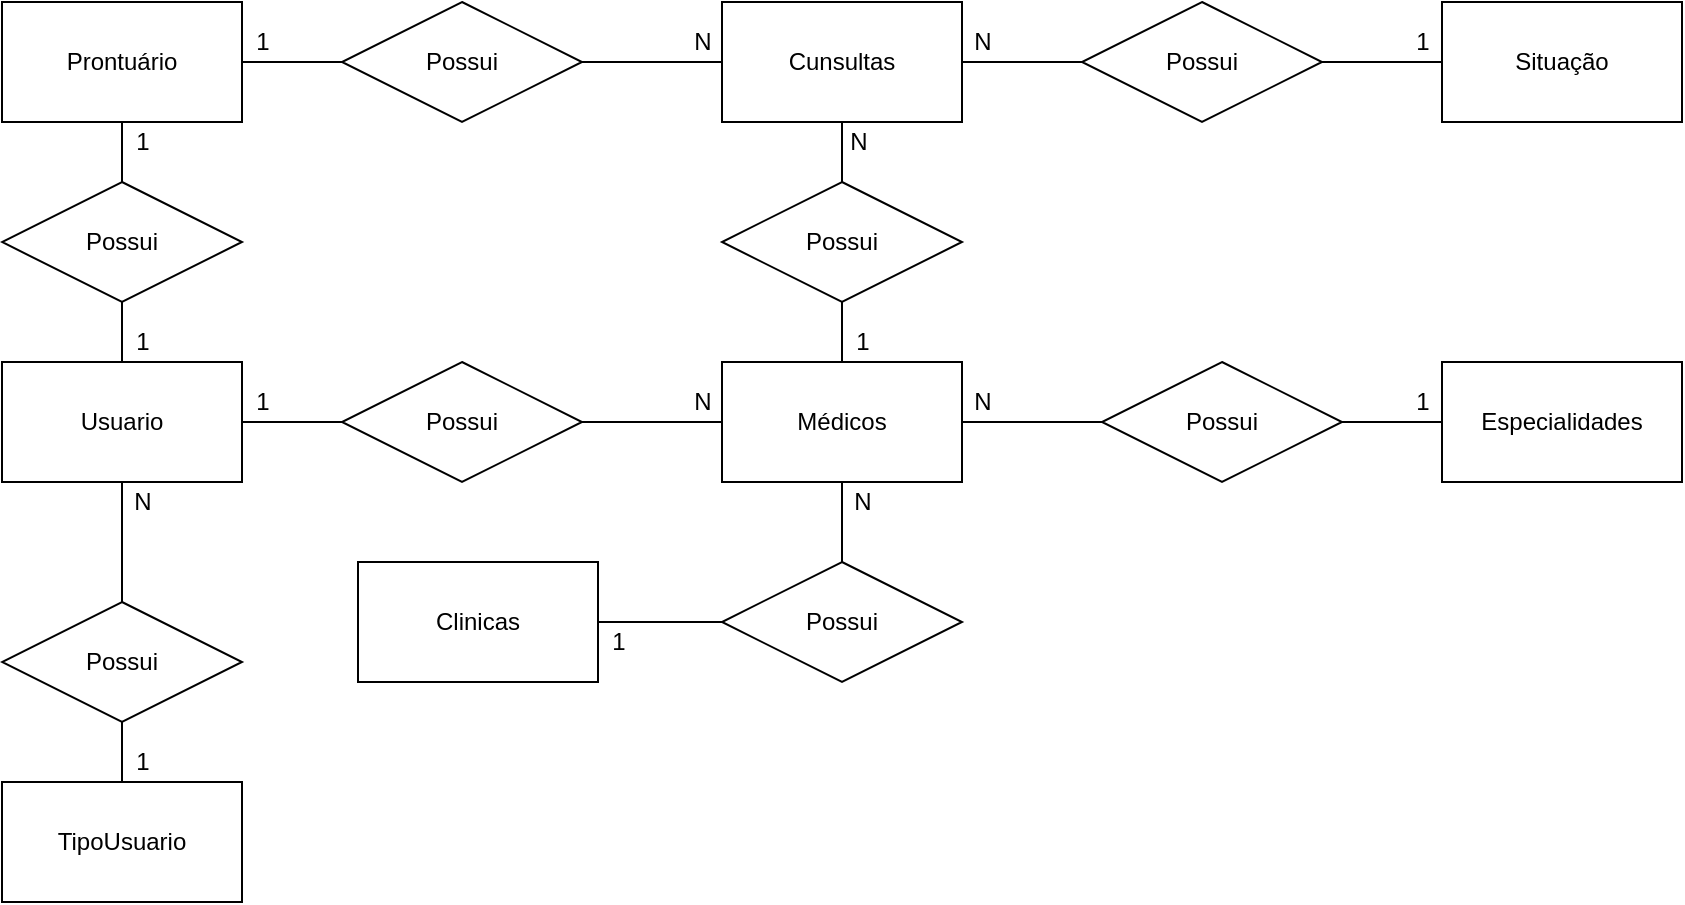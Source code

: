 <mxfile version="14.9.8" type="device" pages="2"><diagram id="x-1AN-XIzGXrd3TVHc3W" name="Conceitual"><mxGraphModel dx="1022" dy="649" grid="1" gridSize="10" guides="1" tooltips="1" connect="1" arrows="1" fold="1" page="1" pageScale="1" pageWidth="827" pageHeight="1169" math="0" shadow="0"><root><mxCell id="0"/><mxCell id="1" parent="0"/><mxCell id="a4m8uzgIcN4ILojQU3da-19" value="" style="edgeStyle=orthogonalEdgeStyle;rounded=0;orthogonalLoop=1;jettySize=auto;html=1;endArrow=none;endFill=0;" parent="1" source="a4m8uzgIcN4ILojQU3da-2" target="a4m8uzgIcN4ILojQU3da-13" edge="1"><mxGeometry relative="1" as="geometry"/></mxCell><mxCell id="g6QbmE7qGEspAultn-4m-9" value="" style="edgeStyle=orthogonalEdgeStyle;rounded=0;orthogonalLoop=1;jettySize=auto;html=1;endArrow=none;endFill=0;" edge="1" parent="1" source="a4m8uzgIcN4ILojQU3da-2" target="g6QbmE7qGEspAultn-4m-7"><mxGeometry relative="1" as="geometry"/></mxCell><mxCell id="a4m8uzgIcN4ILojQU3da-2" value="Prontuário" style="rounded=0;whiteSpace=wrap;html=1;" parent="1" vertex="1"><mxGeometry x="120" y="60" width="120" height="60" as="geometry"/></mxCell><mxCell id="a4m8uzgIcN4ILojQU3da-6" value="" style="edgeStyle=orthogonalEdgeStyle;rounded=0;orthogonalLoop=1;jettySize=auto;html=1;endArrow=none;endFill=0;" parent="1" source="a4m8uzgIcN4ILojQU3da-7" target="a4m8uzgIcN4ILojQU3da-10" edge="1"><mxGeometry relative="1" as="geometry"/></mxCell><mxCell id="a4m8uzgIcN4ILojQU3da-7" value="&lt;font style=&quot;vertical-align: inherit&quot;&gt;&lt;font style=&quot;vertical-align: inherit&quot;&gt;Especialidades&lt;/font&gt;&lt;/font&gt;" style="rounded=0;whiteSpace=wrap;html=1;" parent="1" vertex="1"><mxGeometry x="840" y="240" width="120" height="60" as="geometry"/></mxCell><mxCell id="a4m8uzgIcN4ILojQU3da-8" value="" style="edgeStyle=orthogonalEdgeStyle;rounded=0;orthogonalLoop=1;jettySize=auto;html=1;endArrow=none;endFill=0;" parent="1" source="a4m8uzgIcN4ILojQU3da-9" target="a4m8uzgIcN4ILojQU3da-10" edge="1"><mxGeometry relative="1" as="geometry"/></mxCell><mxCell id="a4m8uzgIcN4ILojQU3da-18" value="" style="edgeStyle=orthogonalEdgeStyle;rounded=0;orthogonalLoop=1;jettySize=auto;html=1;endArrow=none;endFill=0;" parent="1" source="a4m8uzgIcN4ILojQU3da-9" target="a4m8uzgIcN4ILojQU3da-14" edge="1"><mxGeometry relative="1" as="geometry"/></mxCell><mxCell id="a4m8uzgIcN4ILojQU3da-9" value="&lt;font style=&quot;vertical-align: inherit&quot;&gt;&lt;font style=&quot;vertical-align: inherit&quot;&gt;Médicos&lt;/font&gt;&lt;/font&gt;" style="rounded=0;whiteSpace=wrap;html=1;" parent="1" vertex="1"><mxGeometry x="480" y="240" width="120" height="60" as="geometry"/></mxCell><mxCell id="a4m8uzgIcN4ILojQU3da-10" value="Possui" style="shape=rhombus;perimeter=rhombusPerimeter;whiteSpace=wrap;html=1;align=center;" parent="1" vertex="1"><mxGeometry x="670" y="240" width="120" height="60" as="geometry"/></mxCell><mxCell id="a4m8uzgIcN4ILojQU3da-20" value="" style="edgeStyle=orthogonalEdgeStyle;rounded=0;orthogonalLoop=1;jettySize=auto;html=1;endArrow=none;endFill=0;" parent="1" source="a4m8uzgIcN4ILojQU3da-11" target="a4m8uzgIcN4ILojQU3da-13" edge="1"><mxGeometry relative="1" as="geometry"/></mxCell><mxCell id="WIETBLUkPTmvi9Avg-gM-2" value="" style="edgeStyle=orthogonalEdgeStyle;rounded=0;orthogonalLoop=1;jettySize=auto;html=1;endArrow=none;endFill=0;" edge="1" parent="1" source="a4m8uzgIcN4ILojQU3da-11" target="a4m8uzgIcN4ILojQU3da-22"><mxGeometry relative="1" as="geometry"/></mxCell><mxCell id="a4m8uzgIcN4ILojQU3da-11" value="Cunsultas" style="rounded=0;whiteSpace=wrap;html=1;" parent="1" vertex="1"><mxGeometry x="480" y="60" width="120" height="60" as="geometry"/></mxCell><mxCell id="a4m8uzgIcN4ILojQU3da-36" value="" style="edgeStyle=orthogonalEdgeStyle;rounded=0;orthogonalLoop=1;jettySize=auto;html=1;endArrow=none;endFill=0;" parent="1" source="a4m8uzgIcN4ILojQU3da-12" target="a4m8uzgIcN4ILojQU3da-15" edge="1"><mxGeometry relative="1" as="geometry"/></mxCell><mxCell id="a4m8uzgIcN4ILojQU3da-12" value="Situação" style="rounded=0;whiteSpace=wrap;html=1;" parent="1" vertex="1"><mxGeometry x="840" y="60" width="120" height="60" as="geometry"/></mxCell><mxCell id="a4m8uzgIcN4ILojQU3da-13" value="Possui" style="shape=rhombus;perimeter=rhombusPerimeter;whiteSpace=wrap;html=1;align=center;" parent="1" vertex="1"><mxGeometry x="290" y="60" width="120" height="60" as="geometry"/></mxCell><mxCell id="a4m8uzgIcN4ILojQU3da-14" value="Possui" style="shape=rhombus;perimeter=rhombusPerimeter;whiteSpace=wrap;html=1;align=center;" parent="1" vertex="1"><mxGeometry x="480" y="340" width="120" height="60" as="geometry"/></mxCell><mxCell id="a4m8uzgIcN4ILojQU3da-21" value="" style="edgeStyle=orthogonalEdgeStyle;rounded=0;orthogonalLoop=1;jettySize=auto;html=1;endArrow=none;endFill=0;" parent="1" source="a4m8uzgIcN4ILojQU3da-15" target="a4m8uzgIcN4ILojQU3da-11" edge="1"><mxGeometry relative="1" as="geometry"/></mxCell><mxCell id="a4m8uzgIcN4ILojQU3da-15" value="Possui" style="shape=rhombus;perimeter=rhombusPerimeter;whiteSpace=wrap;html=1;align=center;" parent="1" vertex="1"><mxGeometry x="660" y="60" width="120" height="60" as="geometry"/></mxCell><mxCell id="a4m8uzgIcN4ILojQU3da-17" value="" style="edgeStyle=orthogonalEdgeStyle;rounded=0;orthogonalLoop=1;jettySize=auto;html=1;endArrow=none;endFill=0;" parent="1" source="a4m8uzgIcN4ILojQU3da-16" target="a4m8uzgIcN4ILojQU3da-14" edge="1"><mxGeometry relative="1" as="geometry"/></mxCell><mxCell id="a4m8uzgIcN4ILojQU3da-16" value="Clinicas" style="rounded=0;whiteSpace=wrap;html=1;" parent="1" vertex="1"><mxGeometry x="298" y="340" width="120" height="60" as="geometry"/></mxCell><mxCell id="a4m8uzgIcN4ILojQU3da-24" value="" style="edgeStyle=orthogonalEdgeStyle;rounded=0;orthogonalLoop=1;jettySize=auto;html=1;endArrow=none;endFill=0;" parent="1" source="a4m8uzgIcN4ILojQU3da-22" target="a4m8uzgIcN4ILojQU3da-9" edge="1"><mxGeometry relative="1" as="geometry"/></mxCell><mxCell id="a4m8uzgIcN4ILojQU3da-22" value="Possui" style="shape=rhombus;perimeter=rhombusPerimeter;whiteSpace=wrap;html=1;align=center;" parent="1" vertex="1"><mxGeometry x="480" y="150" width="120" height="60" as="geometry"/></mxCell><mxCell id="a4m8uzgIcN4ILojQU3da-25" value="N" style="text;html=1;align=center;verticalAlign=middle;resizable=0;points=[];autosize=1;strokeColor=none;" parent="1" vertex="1"><mxGeometry x="600" y="70" width="20" height="20" as="geometry"/></mxCell><mxCell id="a4m8uzgIcN4ILojQU3da-26" value="N" style="text;html=1;align=center;verticalAlign=middle;resizable=0;points=[];autosize=1;strokeColor=none;" parent="1" vertex="1"><mxGeometry x="540" y="300" width="20" height="20" as="geometry"/></mxCell><mxCell id="a4m8uzgIcN4ILojQU3da-27" value="1" style="text;html=1;align=center;verticalAlign=middle;resizable=0;points=[];autosize=1;strokeColor=none;" parent="1" vertex="1"><mxGeometry x="240" y="70" width="20" height="20" as="geometry"/></mxCell><mxCell id="a4m8uzgIcN4ILojQU3da-28" value="1" style="text;html=1;align=center;verticalAlign=middle;resizable=0;points=[];autosize=1;strokeColor=none;" parent="1" vertex="1"><mxGeometry x="540" y="220" width="20" height="20" as="geometry"/></mxCell><mxCell id="a4m8uzgIcN4ILojQU3da-29" value="1" style="text;html=1;align=center;verticalAlign=middle;resizable=0;points=[];autosize=1;strokeColor=none;" parent="1" vertex="1"><mxGeometry x="418" y="370" width="20" height="20" as="geometry"/></mxCell><mxCell id="a4m8uzgIcN4ILojQU3da-30" value="N" style="text;html=1;align=center;verticalAlign=middle;resizable=0;points=[];autosize=1;strokeColor=none;" parent="1" vertex="1"><mxGeometry x="538" y="120" width="20" height="20" as="geometry"/></mxCell><mxCell id="a4m8uzgIcN4ILojQU3da-32" value="1" style="text;html=1;align=center;verticalAlign=middle;resizable=0;points=[];autosize=1;strokeColor=none;" parent="1" vertex="1"><mxGeometry x="240" y="250" width="20" height="20" as="geometry"/></mxCell><mxCell id="a4m8uzgIcN4ILojQU3da-33" value="N" style="text;html=1;align=center;verticalAlign=middle;resizable=0;points=[];autosize=1;strokeColor=none;" parent="1" vertex="1"><mxGeometry x="460" y="250" width="20" height="20" as="geometry"/></mxCell><mxCell id="a4m8uzgIcN4ILojQU3da-37" value="N" style="text;html=1;align=center;verticalAlign=middle;resizable=0;points=[];autosize=1;strokeColor=none;" parent="1" vertex="1"><mxGeometry x="460" y="70" width="20" height="20" as="geometry"/></mxCell><mxCell id="a4m8uzgIcN4ILojQU3da-38" value="1" style="text;html=1;align=center;verticalAlign=middle;resizable=0;points=[];autosize=1;strokeColor=none;" parent="1" vertex="1"><mxGeometry x="820" y="70" width="20" height="20" as="geometry"/></mxCell><mxCell id="g6QbmE7qGEspAultn-4m-3" value="" style="edgeStyle=orthogonalEdgeStyle;rounded=0;orthogonalLoop=1;jettySize=auto;html=1;endArrow=none;endFill=0;" edge="1" parent="1" source="g6QbmE7qGEspAultn-4m-1" target="g6QbmE7qGEspAultn-4m-2"><mxGeometry relative="1" as="geometry"/></mxCell><mxCell id="g6QbmE7qGEspAultn-4m-6" style="edgeStyle=orthogonalEdgeStyle;rounded=0;orthogonalLoop=1;jettySize=auto;html=1;entryX=0;entryY=0.5;entryDx=0;entryDy=0;endArrow=none;endFill=0;" edge="1" parent="1" source="g6QbmE7qGEspAultn-4m-1" target="a4m8uzgIcN4ILojQU3da-9"><mxGeometry relative="1" as="geometry"/></mxCell><mxCell id="g6QbmE7qGEspAultn-4m-1" value="Possui" style="shape=rhombus;perimeter=rhombusPerimeter;whiteSpace=wrap;html=1;align=center;" vertex="1" parent="1"><mxGeometry x="290" y="240" width="120" height="60" as="geometry"/></mxCell><mxCell id="g6QbmE7qGEspAultn-4m-2" value="Usuario" style="rounded=0;whiteSpace=wrap;html=1;" vertex="1" parent="1"><mxGeometry x="120" y="240" width="120" height="60" as="geometry"/></mxCell><mxCell id="g6QbmE7qGEspAultn-4m-8" value="" style="edgeStyle=orthogonalEdgeStyle;rounded=0;orthogonalLoop=1;jettySize=auto;html=1;endArrow=none;endFill=0;" edge="1" parent="1" source="g6QbmE7qGEspAultn-4m-7" target="g6QbmE7qGEspAultn-4m-2"><mxGeometry relative="1" as="geometry"/></mxCell><mxCell id="g6QbmE7qGEspAultn-4m-7" value="Possui" style="shape=rhombus;perimeter=rhombusPerimeter;whiteSpace=wrap;html=1;align=center;" vertex="1" parent="1"><mxGeometry x="120" y="150" width="120" height="60" as="geometry"/></mxCell><mxCell id="g6QbmE7qGEspAultn-4m-10" value="N" style="text;html=1;align=center;verticalAlign=middle;resizable=0;points=[];autosize=1;strokeColor=none;" vertex="1" parent="1"><mxGeometry x="180" y="300" width="20" height="20" as="geometry"/></mxCell><mxCell id="g6QbmE7qGEspAultn-4m-11" value="1" style="text;html=1;align=center;verticalAlign=middle;resizable=0;points=[];autosize=1;strokeColor=none;" vertex="1" parent="1"><mxGeometry x="180" y="220" width="20" height="20" as="geometry"/></mxCell><mxCell id="n8tAxUGrqlbv0O5dfEHL-1" value="N" style="text;html=1;align=center;verticalAlign=middle;resizable=0;points=[];autosize=1;strokeColor=none;" vertex="1" parent="1"><mxGeometry x="600" y="250" width="20" height="20" as="geometry"/></mxCell><mxCell id="n8tAxUGrqlbv0O5dfEHL-2" value="1" style="text;html=1;align=center;verticalAlign=middle;resizable=0;points=[];autosize=1;strokeColor=none;" vertex="1" parent="1"><mxGeometry x="820" y="250" width="20" height="20" as="geometry"/></mxCell><mxCell id="n8tAxUGrqlbv0O5dfEHL-4" value="TipoUsuario" style="rounded=0;whiteSpace=wrap;html=1;" vertex="1" parent="1"><mxGeometry x="120" y="450" width="120" height="60" as="geometry"/></mxCell><mxCell id="n8tAxUGrqlbv0O5dfEHL-5" value="" style="edgeStyle=orthogonalEdgeStyle;rounded=0;orthogonalLoop=1;jettySize=auto;html=1;endArrow=none;endFill=0;" edge="1" source="n8tAxUGrqlbv0O5dfEHL-6" target="n8tAxUGrqlbv0O5dfEHL-4" parent="1"><mxGeometry relative="1" as="geometry"/></mxCell><mxCell id="n8tAxUGrqlbv0O5dfEHL-8" value="" style="edgeStyle=orthogonalEdgeStyle;rounded=0;orthogonalLoop=1;jettySize=auto;html=1;endArrow=none;endFill=0;" edge="1" parent="1" source="n8tAxUGrqlbv0O5dfEHL-6" target="g6QbmE7qGEspAultn-4m-2"><mxGeometry relative="1" as="geometry"/></mxCell><mxCell id="n8tAxUGrqlbv0O5dfEHL-6" value="Possui" style="shape=rhombus;perimeter=rhombusPerimeter;whiteSpace=wrap;html=1;align=center;" vertex="1" parent="1"><mxGeometry x="120" y="360" width="120" height="60" as="geometry"/></mxCell><mxCell id="n8tAxUGrqlbv0O5dfEHL-7" value="1" style="text;html=1;align=center;verticalAlign=middle;resizable=0;points=[];autosize=1;strokeColor=none;" vertex="1" parent="1"><mxGeometry x="180" y="430" width="20" height="20" as="geometry"/></mxCell><mxCell id="pEABNgPkPpsaVMF1nT6Y-1" value="1" style="text;html=1;align=center;verticalAlign=middle;resizable=0;points=[];autosize=1;strokeColor=none;" vertex="1" parent="1"><mxGeometry x="180" y="120" width="20" height="20" as="geometry"/></mxCell></root></mxGraphModel></diagram><diagram id="Fz2zhV0jd_614KyN8ksz" name="Lógico"><mxGraphModel dx="1022" dy="649" grid="1" gridSize="10" guides="1" tooltips="1" connect="1" arrows="1" fold="1" page="1" pageScale="1" pageWidth="827" pageHeight="1169" math="0" shadow="0"><root><mxCell id="qWHPrkSJavohGqFxbMDt-0"/><mxCell id="qWHPrkSJavohGqFxbMDt-1" parent="qWHPrkSJavohGqFxbMDt-0"/><mxCell id="qWHPrkSJavohGqFxbMDt-22" value="Situação" style="shape=table;startSize=30;container=1;collapsible=1;childLayout=tableLayout;fixedRows=1;rowLines=0;fontStyle=1;align=center;resizeLast=1;" parent="qWHPrkSJavohGqFxbMDt-1" vertex="1"><mxGeometry x="590" y="60" width="180" height="100" as="geometry"/></mxCell><mxCell id="qWHPrkSJavohGqFxbMDt-23" value="" style="shape=partialRectangle;collapsible=0;dropTarget=0;pointerEvents=0;fillColor=none;top=0;left=0;bottom=1;right=0;points=[[0,0.5],[1,0.5]];portConstraint=eastwest;" parent="qWHPrkSJavohGqFxbMDt-22" vertex="1"><mxGeometry y="30" width="180" height="30" as="geometry"/></mxCell><mxCell id="qWHPrkSJavohGqFxbMDt-24" value="PK" style="shape=partialRectangle;connectable=0;fillColor=none;top=0;left=0;bottom=0;right=0;fontStyle=1;overflow=hidden;" parent="qWHPrkSJavohGqFxbMDt-23" vertex="1"><mxGeometry width="30" height="30" as="geometry"/></mxCell><mxCell id="qWHPrkSJavohGqFxbMDt-25" value="idSituação" style="shape=partialRectangle;connectable=0;fillColor=none;top=0;left=0;bottom=0;right=0;align=left;spacingLeft=6;fontStyle=5;overflow=hidden;" parent="qWHPrkSJavohGqFxbMDt-23" vertex="1"><mxGeometry x="30" width="150" height="30" as="geometry"/></mxCell><mxCell id="qWHPrkSJavohGqFxbMDt-26" value="" style="shape=partialRectangle;collapsible=0;dropTarget=0;pointerEvents=0;fillColor=none;top=0;left=0;bottom=0;right=0;points=[[0,0.5],[1,0.5]];portConstraint=eastwest;" parent="qWHPrkSJavohGqFxbMDt-22" vertex="1"><mxGeometry y="60" width="180" height="30" as="geometry"/></mxCell><mxCell id="qWHPrkSJavohGqFxbMDt-27" value="" style="shape=partialRectangle;connectable=0;fillColor=none;top=0;left=0;bottom=0;right=0;editable=1;overflow=hidden;" parent="qWHPrkSJavohGqFxbMDt-26" vertex="1"><mxGeometry width="30" height="30" as="geometry"/></mxCell><mxCell id="qWHPrkSJavohGqFxbMDt-28" value="Descrição" style="shape=partialRectangle;connectable=0;fillColor=none;top=0;left=0;bottom=0;right=0;align=left;spacingLeft=6;overflow=hidden;" parent="qWHPrkSJavohGqFxbMDt-26" vertex="1"><mxGeometry x="30" width="150" height="30" as="geometry"/></mxCell><mxCell id="qWHPrkSJavohGqFxbMDt-29" value="Prontuário" style="shape=table;startSize=30;container=1;collapsible=1;childLayout=tableLayout;fixedRows=1;rowLines=0;fontStyle=1;align=center;resizeLast=1;" parent="qWHPrkSJavohGqFxbMDt-1" vertex="1"><mxGeometry x="60" y="120" width="180" height="280" as="geometry"/></mxCell><mxCell id="qWHPrkSJavohGqFxbMDt-36" value="" style="shape=partialRectangle;collapsible=0;dropTarget=0;pointerEvents=0;fillColor=none;top=0;left=0;bottom=0;right=0;points=[[0,0.5],[1,0.5]];portConstraint=eastwest;" parent="qWHPrkSJavohGqFxbMDt-29" vertex="1"><mxGeometry y="30" width="180" height="30" as="geometry"/></mxCell><mxCell id="qWHPrkSJavohGqFxbMDt-37" value="PK" style="shape=partialRectangle;connectable=0;fillColor=none;top=0;left=0;bottom=0;right=0;editable=1;overflow=hidden;fontStyle=1" parent="qWHPrkSJavohGqFxbMDt-36" vertex="1"><mxGeometry width="60" height="30" as="geometry"/></mxCell><mxCell id="qWHPrkSJavohGqFxbMDt-38" value="idProntuario" style="shape=partialRectangle;connectable=0;fillColor=none;top=0;left=0;bottom=0;right=0;align=left;spacingLeft=6;overflow=hidden;fontStyle=5;verticalAlign=middle;" parent="qWHPrkSJavohGqFxbMDt-36" vertex="1"><mxGeometry x="60" width="120" height="30" as="geometry"/></mxCell><mxCell id="qWHPrkSJavohGqFxbMDt-33" value="" style="shape=partialRectangle;collapsible=0;dropTarget=0;pointerEvents=0;fillColor=none;top=0;left=0;bottom=1;right=0;points=[[0,0.5],[1,0.5]];portConstraint=eastwest;" parent="qWHPrkSJavohGqFxbMDt-29" vertex="1"><mxGeometry y="60" width="180" height="30" as="geometry"/></mxCell><mxCell id="qWHPrkSJavohGqFxbMDt-34" value="FK" style="shape=partialRectangle;connectable=0;fillColor=none;top=0;left=0;bottom=0;right=0;fontStyle=1;overflow=hidden;" parent="qWHPrkSJavohGqFxbMDt-33" vertex="1"><mxGeometry width="60" height="30" as="geometry"/></mxCell><mxCell id="qWHPrkSJavohGqFxbMDt-35" value="idUsuario" style="shape=partialRectangle;connectable=0;fillColor=none;top=0;left=0;bottom=0;right=0;align=left;spacingLeft=6;fontStyle=5;overflow=hidden;" parent="qWHPrkSJavohGqFxbMDt-33" vertex="1"><mxGeometry x="60" width="120" height="30" as="geometry"/></mxCell><mxCell id="JT6AeJvsbps3X1DVTKFy-25" value="" style="shape=partialRectangle;collapsible=0;dropTarget=0;pointerEvents=0;fillColor=none;top=0;left=0;bottom=0;right=0;points=[[0,0.5],[1,0.5]];portConstraint=eastwest;" vertex="1" parent="qWHPrkSJavohGqFxbMDt-29"><mxGeometry y="90" width="180" height="30" as="geometry"/></mxCell><mxCell id="JT6AeJvsbps3X1DVTKFy-26" value="" style="shape=partialRectangle;connectable=0;fillColor=none;top=0;left=0;bottom=0;right=0;editable=1;overflow=hidden;" vertex="1" parent="JT6AeJvsbps3X1DVTKFy-25"><mxGeometry width="60" height="30" as="geometry"/></mxCell><mxCell id="JT6AeJvsbps3X1DVTKFy-27" value="RG" style="shape=partialRectangle;connectable=0;fillColor=none;top=0;left=0;bottom=0;right=0;align=left;spacingLeft=6;overflow=hidden;" vertex="1" parent="JT6AeJvsbps3X1DVTKFy-25"><mxGeometry x="60" width="120" height="30" as="geometry"/></mxCell><mxCell id="qWHPrkSJavohGqFxbMDt-45" value="" style="shape=partialRectangle;collapsible=0;dropTarget=0;pointerEvents=0;fillColor=none;top=0;left=0;bottom=0;right=0;points=[[0,0.5],[1,0.5]];portConstraint=eastwest;" parent="qWHPrkSJavohGqFxbMDt-29" vertex="1"><mxGeometry y="120" width="180" height="30" as="geometry"/></mxCell><mxCell id="qWHPrkSJavohGqFxbMDt-46" value="" style="shape=partialRectangle;connectable=0;fillColor=none;top=0;left=0;bottom=0;right=0;editable=1;overflow=hidden;" parent="qWHPrkSJavohGqFxbMDt-45" vertex="1"><mxGeometry width="60" height="30" as="geometry"/></mxCell><mxCell id="qWHPrkSJavohGqFxbMDt-47" value="CPF" style="shape=partialRectangle;connectable=0;fillColor=none;top=0;left=0;bottom=0;right=0;align=left;spacingLeft=6;overflow=hidden;" parent="qWHPrkSJavohGqFxbMDt-45" vertex="1"><mxGeometry x="60" width="120" height="30" as="geometry"/></mxCell><mxCell id="4LOcliPxl9DdmNAgq99H-0" value="" style="shape=partialRectangle;collapsible=0;dropTarget=0;pointerEvents=0;fillColor=none;top=0;left=0;bottom=0;right=0;points=[[0,0.5],[1,0.5]];portConstraint=eastwest;" vertex="1" parent="qWHPrkSJavohGqFxbMDt-29"><mxGeometry y="150" width="180" height="30" as="geometry"/></mxCell><mxCell id="4LOcliPxl9DdmNAgq99H-1" value="" style="shape=partialRectangle;connectable=0;fillColor=none;top=0;left=0;bottom=0;right=0;editable=1;overflow=hidden;" vertex="1" parent="4LOcliPxl9DdmNAgq99H-0"><mxGeometry width="60" height="30" as="geometry"/></mxCell><mxCell id="4LOcliPxl9DdmNAgq99H-2" value="Endereço" style="shape=partialRectangle;connectable=0;fillColor=none;top=0;left=0;bottom=0;right=0;align=left;spacingLeft=6;overflow=hidden;" vertex="1" parent="4LOcliPxl9DdmNAgq99H-0"><mxGeometry x="60" width="120" height="30" as="geometry"/></mxCell><mxCell id="JT6AeJvsbps3X1DVTKFy-0" value="" style="shape=partialRectangle;collapsible=0;dropTarget=0;pointerEvents=0;fillColor=none;top=0;left=0;bottom=0;right=0;points=[[0,0.5],[1,0.5]];portConstraint=eastwest;" vertex="1" parent="qWHPrkSJavohGqFxbMDt-29"><mxGeometry y="180" width="180" height="30" as="geometry"/></mxCell><mxCell id="JT6AeJvsbps3X1DVTKFy-1" value="" style="shape=partialRectangle;connectable=0;fillColor=none;top=0;left=0;bottom=0;right=0;editable=1;overflow=hidden;" vertex="1" parent="JT6AeJvsbps3X1DVTKFy-0"><mxGeometry width="60" height="30" as="geometry"/></mxCell><mxCell id="JT6AeJvsbps3X1DVTKFy-2" value="DataNascimento" style="shape=partialRectangle;connectable=0;fillColor=none;top=0;left=0;bottom=0;right=0;align=left;spacingLeft=6;overflow=hidden;" vertex="1" parent="JT6AeJvsbps3X1DVTKFy-0"><mxGeometry x="60" width="120" height="30" as="geometry"/></mxCell><mxCell id="4LOcliPxl9DdmNAgq99H-3" value="" style="shape=partialRectangle;collapsible=0;dropTarget=0;pointerEvents=0;fillColor=none;top=0;left=0;bottom=0;right=0;points=[[0,0.5],[1,0.5]];portConstraint=eastwest;" vertex="1" parent="qWHPrkSJavohGqFxbMDt-29"><mxGeometry y="210" width="180" height="30" as="geometry"/></mxCell><mxCell id="4LOcliPxl9DdmNAgq99H-4" value="" style="shape=partialRectangle;connectable=0;fillColor=none;top=0;left=0;bottom=0;right=0;editable=1;overflow=hidden;" vertex="1" parent="4LOcliPxl9DdmNAgq99H-3"><mxGeometry width="60" height="30" as="geometry"/></mxCell><mxCell id="4LOcliPxl9DdmNAgq99H-5" value="Email" style="shape=partialRectangle;connectable=0;fillColor=none;top=0;left=0;bottom=0;right=0;align=left;spacingLeft=6;overflow=hidden;" vertex="1" parent="4LOcliPxl9DdmNAgq99H-3"><mxGeometry x="60" width="120" height="30" as="geometry"/></mxCell><mxCell id="4LOcliPxl9DdmNAgq99H-6" value="" style="shape=partialRectangle;collapsible=0;dropTarget=0;pointerEvents=0;fillColor=none;top=0;left=0;bottom=0;right=0;points=[[0,0.5],[1,0.5]];portConstraint=eastwest;" vertex="1" parent="qWHPrkSJavohGqFxbMDt-29"><mxGeometry y="240" width="180" height="30" as="geometry"/></mxCell><mxCell id="4LOcliPxl9DdmNAgq99H-7" value="" style="shape=partialRectangle;connectable=0;fillColor=none;top=0;left=0;bottom=0;right=0;editable=1;overflow=hidden;" vertex="1" parent="4LOcliPxl9DdmNAgq99H-6"><mxGeometry width="60" height="30" as="geometry"/></mxCell><mxCell id="4LOcliPxl9DdmNAgq99H-8" value="Telefone" style="shape=partialRectangle;connectable=0;fillColor=none;top=0;left=0;bottom=0;right=0;align=left;spacingLeft=6;overflow=hidden;" vertex="1" parent="4LOcliPxl9DdmNAgq99H-6"><mxGeometry x="60" width="120" height="30" as="geometry"/></mxCell><mxCell id="qWHPrkSJavohGqFxbMDt-48" value="Clinicas" style="shape=table;startSize=30;container=1;collapsible=1;childLayout=tableLayout;fixedRows=1;rowLines=0;fontStyle=1;align=center;resizeLast=1;" parent="qWHPrkSJavohGqFxbMDt-1" vertex="1"><mxGeometry x="570" y="305" width="180" height="190" as="geometry"/></mxCell><mxCell id="qWHPrkSJavohGqFxbMDt-49" value="" style="shape=partialRectangle;collapsible=0;dropTarget=0;pointerEvents=0;fillColor=none;top=0;left=0;bottom=1;right=0;points=[[0,0.5],[1,0.5]];portConstraint=eastwest;" parent="qWHPrkSJavohGqFxbMDt-48" vertex="1"><mxGeometry y="30" width="180" height="30" as="geometry"/></mxCell><mxCell id="qWHPrkSJavohGqFxbMDt-50" value="PK" style="shape=partialRectangle;connectable=0;fillColor=none;top=0;left=0;bottom=0;right=0;fontStyle=1;overflow=hidden;" parent="qWHPrkSJavohGqFxbMDt-49" vertex="1"><mxGeometry width="30" height="30" as="geometry"/></mxCell><mxCell id="qWHPrkSJavohGqFxbMDt-51" value="idClinica" style="shape=partialRectangle;connectable=0;fillColor=none;top=0;left=0;bottom=0;right=0;align=left;spacingLeft=6;fontStyle=5;overflow=hidden;" parent="qWHPrkSJavohGqFxbMDt-49" vertex="1"><mxGeometry x="30" width="150" height="30" as="geometry"/></mxCell><mxCell id="qWHPrkSJavohGqFxbMDt-52" value="" style="shape=partialRectangle;collapsible=0;dropTarget=0;pointerEvents=0;fillColor=none;top=0;left=0;bottom=0;right=0;points=[[0,0.5],[1,0.5]];portConstraint=eastwest;" parent="qWHPrkSJavohGqFxbMDt-48" vertex="1"><mxGeometry y="60" width="180" height="30" as="geometry"/></mxCell><mxCell id="qWHPrkSJavohGqFxbMDt-53" value="" style="shape=partialRectangle;connectable=0;fillColor=none;top=0;left=0;bottom=0;right=0;editable=1;overflow=hidden;" parent="qWHPrkSJavohGqFxbMDt-52" vertex="1"><mxGeometry width="30" height="30" as="geometry"/></mxCell><mxCell id="qWHPrkSJavohGqFxbMDt-54" value="cnpj" style="shape=partialRectangle;connectable=0;fillColor=none;top=0;left=0;bottom=0;right=0;align=left;spacingLeft=6;overflow=hidden;" parent="qWHPrkSJavohGqFxbMDt-52" vertex="1"><mxGeometry x="30" width="150" height="30" as="geometry"/></mxCell><mxCell id="qWHPrkSJavohGqFxbMDt-55" value="" style="shape=partialRectangle;collapsible=0;dropTarget=0;pointerEvents=0;fillColor=none;top=0;left=0;bottom=0;right=0;points=[[0,0.5],[1,0.5]];portConstraint=eastwest;" parent="qWHPrkSJavohGqFxbMDt-48" vertex="1"><mxGeometry y="90" width="180" height="30" as="geometry"/></mxCell><mxCell id="qWHPrkSJavohGqFxbMDt-56" value="" style="shape=partialRectangle;connectable=0;fillColor=none;top=0;left=0;bottom=0;right=0;editable=1;overflow=hidden;" parent="qWHPrkSJavohGqFxbMDt-55" vertex="1"><mxGeometry width="30" height="30" as="geometry"/></mxCell><mxCell id="qWHPrkSJavohGqFxbMDt-57" value="NomeClinica" style="shape=partialRectangle;connectable=0;fillColor=none;top=0;left=0;bottom=0;right=0;align=left;spacingLeft=6;overflow=hidden;" parent="qWHPrkSJavohGqFxbMDt-55" vertex="1"><mxGeometry x="30" width="150" height="30" as="geometry"/></mxCell><mxCell id="fgvrjDE6TcUVeTki35z3-0" value="" style="shape=partialRectangle;collapsible=0;dropTarget=0;pointerEvents=0;fillColor=none;top=0;left=0;bottom=0;right=0;points=[[0,0.5],[1,0.5]];portConstraint=eastwest;" vertex="1" parent="qWHPrkSJavohGqFxbMDt-48"><mxGeometry y="120" width="180" height="30" as="geometry"/></mxCell><mxCell id="fgvrjDE6TcUVeTki35z3-1" value="" style="shape=partialRectangle;connectable=0;fillColor=none;top=0;left=0;bottom=0;right=0;editable=1;overflow=hidden;" vertex="1" parent="fgvrjDE6TcUVeTki35z3-0"><mxGeometry width="30" height="30" as="geometry"/></mxCell><mxCell id="fgvrjDE6TcUVeTki35z3-2" value="RazãoSocial" style="shape=partialRectangle;connectable=0;fillColor=none;top=0;left=0;bottom=0;right=0;align=left;spacingLeft=6;overflow=hidden;" vertex="1" parent="fgvrjDE6TcUVeTki35z3-0"><mxGeometry x="30" width="150" height="30" as="geometry"/></mxCell><mxCell id="qWHPrkSJavohGqFxbMDt-58" value="" style="shape=partialRectangle;collapsible=0;dropTarget=0;pointerEvents=0;fillColor=none;top=0;left=0;bottom=0;right=0;points=[[0,0.5],[1,0.5]];portConstraint=eastwest;" parent="qWHPrkSJavohGqFxbMDt-48" vertex="1"><mxGeometry y="150" width="180" height="30" as="geometry"/></mxCell><mxCell id="qWHPrkSJavohGqFxbMDt-59" value="" style="shape=partialRectangle;connectable=0;fillColor=none;top=0;left=0;bottom=0;right=0;editable=1;overflow=hidden;" parent="qWHPrkSJavohGqFxbMDt-58" vertex="1"><mxGeometry width="30" height="30" as="geometry"/></mxCell><mxCell id="qWHPrkSJavohGqFxbMDt-60" value="Endereço" style="shape=partialRectangle;connectable=0;fillColor=none;top=0;left=0;bottom=0;right=0;align=left;spacingLeft=6;overflow=hidden;" parent="qWHPrkSJavohGqFxbMDt-58" vertex="1"><mxGeometry x="30" width="150" height="30" as="geometry"/></mxCell><mxCell id="qWHPrkSJavohGqFxbMDt-61" value="Consultas" style="shape=table;startSize=30;container=1;collapsible=1;childLayout=tableLayout;fixedRows=1;rowLines=0;fontStyle=1;align=center;resizeLast=1;" parent="qWHPrkSJavohGqFxbMDt-1" vertex="1"><mxGeometry x="324" y="60" width="180" height="220" as="geometry"/></mxCell><mxCell id="qWHPrkSJavohGqFxbMDt-62" value="" style="shape=partialRectangle;collapsible=0;dropTarget=0;pointerEvents=0;fillColor=none;top=0;left=0;bottom=0;right=0;points=[[0,0.5],[1,0.5]];portConstraint=eastwest;" parent="qWHPrkSJavohGqFxbMDt-61" vertex="1"><mxGeometry y="30" width="180" height="30" as="geometry"/></mxCell><mxCell id="qWHPrkSJavohGqFxbMDt-63" value="PK" style="shape=partialRectangle;connectable=0;fillColor=none;top=0;left=0;bottom=0;right=0;fontStyle=1;overflow=hidden;" parent="qWHPrkSJavohGqFxbMDt-62" vertex="1"><mxGeometry width="60" height="30" as="geometry"/></mxCell><mxCell id="qWHPrkSJavohGqFxbMDt-64" value="idConsulta" style="shape=partialRectangle;connectable=0;fillColor=none;top=0;left=0;bottom=0;right=0;align=left;spacingLeft=6;fontStyle=5;overflow=hidden;" parent="qWHPrkSJavohGqFxbMDt-62" vertex="1"><mxGeometry x="60" width="120" height="30" as="geometry"/></mxCell><mxCell id="aWZP6UJpTd3L52d82u1d-3" value="" style="shape=partialRectangle;collapsible=0;dropTarget=0;pointerEvents=0;fillColor=none;top=0;left=0;bottom=0;right=0;points=[[0,0.5],[1,0.5]];portConstraint=eastwest;" vertex="1" parent="qWHPrkSJavohGqFxbMDt-61"><mxGeometry y="60" width="180" height="30" as="geometry"/></mxCell><mxCell id="aWZP6UJpTd3L52d82u1d-4" value="FK" style="shape=partialRectangle;connectable=0;fillColor=none;top=0;left=0;bottom=0;right=0;fontStyle=1;overflow=hidden;" vertex="1" parent="aWZP6UJpTd3L52d82u1d-3"><mxGeometry width="60" height="30" as="geometry"/></mxCell><mxCell id="aWZP6UJpTd3L52d82u1d-5" value="idMédico" style="shape=partialRectangle;connectable=0;fillColor=none;top=0;left=0;bottom=0;right=0;align=left;spacingLeft=6;fontStyle=5;overflow=hidden;" vertex="1" parent="aWZP6UJpTd3L52d82u1d-3"><mxGeometry x="60" width="120" height="30" as="geometry"/></mxCell><mxCell id="qWHPrkSJavohGqFxbMDt-77" value="" style="shape=partialRectangle;collapsible=0;dropTarget=0;pointerEvents=0;fillColor=none;top=0;left=0;bottom=0;right=0;points=[[0,0.5],[1,0.5]];portConstraint=eastwest;" parent="qWHPrkSJavohGqFxbMDt-61" vertex="1"><mxGeometry y="90" width="180" height="30" as="geometry"/></mxCell><mxCell id="qWHPrkSJavohGqFxbMDt-78" value="FK" style="shape=partialRectangle;connectable=0;fillColor=none;top=0;left=0;bottom=0;right=0;fontStyle=1;overflow=hidden;" parent="qWHPrkSJavohGqFxbMDt-77" vertex="1"><mxGeometry width="60" height="30" as="geometry"/></mxCell><mxCell id="qWHPrkSJavohGqFxbMDt-79" value="idProntuario" style="shape=partialRectangle;connectable=0;fillColor=none;top=0;left=0;bottom=0;right=0;align=left;spacingLeft=6;fontStyle=5;overflow=hidden;" parent="qWHPrkSJavohGqFxbMDt-77" vertex="1"><mxGeometry x="60" width="120" height="30" as="geometry"/></mxCell><mxCell id="qWHPrkSJavohGqFxbMDt-65" value="" style="shape=partialRectangle;collapsible=0;dropTarget=0;pointerEvents=0;fillColor=none;top=0;left=0;bottom=1;right=0;points=[[0,0.5],[1,0.5]];portConstraint=eastwest;" parent="qWHPrkSJavohGqFxbMDt-61" vertex="1"><mxGeometry y="120" width="180" height="30" as="geometry"/></mxCell><mxCell id="qWHPrkSJavohGqFxbMDt-66" value="FK" style="shape=partialRectangle;connectable=0;fillColor=none;top=0;left=0;bottom=0;right=0;fontStyle=1;overflow=hidden;" parent="qWHPrkSJavohGqFxbMDt-65" vertex="1"><mxGeometry width="60" height="30" as="geometry"/></mxCell><mxCell id="qWHPrkSJavohGqFxbMDt-67" value="idSituação" style="shape=partialRectangle;connectable=0;fillColor=none;top=0;left=0;bottom=0;right=0;align=left;spacingLeft=6;fontStyle=5;overflow=hidden;" parent="qWHPrkSJavohGqFxbMDt-65" vertex="1"><mxGeometry x="60" width="120" height="30" as="geometry"/></mxCell><mxCell id="qWHPrkSJavohGqFxbMDt-68" value="" style="shape=partialRectangle;collapsible=0;dropTarget=0;pointerEvents=0;fillColor=none;top=0;left=0;bottom=0;right=0;points=[[0,0.5],[1,0.5]];portConstraint=eastwest;" parent="qWHPrkSJavohGqFxbMDt-61" vertex="1"><mxGeometry y="150" width="180" height="30" as="geometry"/></mxCell><mxCell id="qWHPrkSJavohGqFxbMDt-69" value="" style="shape=partialRectangle;connectable=0;fillColor=none;top=0;left=0;bottom=0;right=0;editable=1;overflow=hidden;" parent="qWHPrkSJavohGqFxbMDt-68" vertex="1"><mxGeometry width="60" height="30" as="geometry"/></mxCell><mxCell id="qWHPrkSJavohGqFxbMDt-70" value="DataConsulta" style="shape=partialRectangle;connectable=0;fillColor=none;top=0;left=0;bottom=0;right=0;align=left;spacingLeft=6;overflow=hidden;" parent="qWHPrkSJavohGqFxbMDt-68" vertex="1"><mxGeometry x="60" width="120" height="30" as="geometry"/></mxCell><mxCell id="qWHPrkSJavohGqFxbMDt-71" value="" style="shape=partialRectangle;collapsible=0;dropTarget=0;pointerEvents=0;fillColor=none;top=0;left=0;bottom=0;right=0;points=[[0,0.5],[1,0.5]];portConstraint=eastwest;" parent="qWHPrkSJavohGqFxbMDt-61" vertex="1"><mxGeometry y="180" width="180" height="30" as="geometry"/></mxCell><mxCell id="qWHPrkSJavohGqFxbMDt-72" value="" style="shape=partialRectangle;connectable=0;fillColor=none;top=0;left=0;bottom=0;right=0;editable=1;overflow=hidden;" parent="qWHPrkSJavohGqFxbMDt-71" vertex="1"><mxGeometry width="60" height="30" as="geometry"/></mxCell><mxCell id="qWHPrkSJavohGqFxbMDt-73" value="Descrição" style="shape=partialRectangle;connectable=0;fillColor=none;top=0;left=0;bottom=0;right=0;align=left;spacingLeft=6;overflow=hidden;" parent="qWHPrkSJavohGqFxbMDt-71" vertex="1"><mxGeometry x="60" width="120" height="30" as="geometry"/></mxCell><mxCell id="fgvrjDE6TcUVeTki35z3-12" value="Médicos" style="shape=table;startSize=30;container=1;collapsible=1;childLayout=tableLayout;fixedRows=1;rowLines=0;fontStyle=1;align=center;resizeLast=1;" vertex="1" parent="qWHPrkSJavohGqFxbMDt-1"><mxGeometry x="323.5" y="305" width="180" height="250" as="geometry"/></mxCell><mxCell id="fgvrjDE6TcUVeTki35z3-25" value="" style="shape=partialRectangle;collapsible=0;dropTarget=0;pointerEvents=0;fillColor=none;top=0;left=0;bottom=0;right=0;points=[[0,0.5],[1,0.5]];portConstraint=eastwest;" vertex="1" parent="fgvrjDE6TcUVeTki35z3-12"><mxGeometry y="30" width="180" height="30" as="geometry"/></mxCell><mxCell id="fgvrjDE6TcUVeTki35z3-26" value="PK" style="shape=partialRectangle;connectable=0;fillColor=none;top=0;left=0;bottom=0;right=0;fontStyle=1;overflow=hidden;" vertex="1" parent="fgvrjDE6TcUVeTki35z3-25"><mxGeometry width="60" height="30" as="geometry"/></mxCell><mxCell id="fgvrjDE6TcUVeTki35z3-27" value="idMédico" style="shape=partialRectangle;connectable=0;fillColor=none;top=0;left=0;bottom=0;right=0;align=left;spacingLeft=6;fontStyle=5;overflow=hidden;" vertex="1" parent="fgvrjDE6TcUVeTki35z3-25"><mxGeometry x="60" width="120" height="30" as="geometry"/></mxCell><mxCell id="fgvrjDE6TcUVeTki35z3-13" value="" style="shape=partialRectangle;collapsible=0;dropTarget=0;pointerEvents=0;fillColor=none;top=0;left=0;bottom=0;right=0;points=[[0,0.5],[1,0.5]];portConstraint=eastwest;" vertex="1" parent="fgvrjDE6TcUVeTki35z3-12"><mxGeometry y="60" width="180" height="30" as="geometry"/></mxCell><mxCell id="fgvrjDE6TcUVeTki35z3-14" value="FK" style="shape=partialRectangle;connectable=0;fillColor=none;top=0;left=0;bottom=0;right=0;fontStyle=1;overflow=hidden;" vertex="1" parent="fgvrjDE6TcUVeTki35z3-13"><mxGeometry width="60" height="30" as="geometry"/></mxCell><mxCell id="fgvrjDE6TcUVeTki35z3-15" value="idClinica" style="shape=partialRectangle;connectable=0;fillColor=none;top=0;left=0;bottom=0;right=0;align=left;spacingLeft=6;fontStyle=5;overflow=hidden;" vertex="1" parent="fgvrjDE6TcUVeTki35z3-13"><mxGeometry x="60" width="120" height="30" as="geometry"/></mxCell><mxCell id="JT6AeJvsbps3X1DVTKFy-19" value="" style="shape=partialRectangle;collapsible=0;dropTarget=0;pointerEvents=0;fillColor=none;top=0;left=0;bottom=0;right=0;points=[[0,0.5],[1,0.5]];portConstraint=eastwest;" vertex="1" parent="fgvrjDE6TcUVeTki35z3-12"><mxGeometry y="90" width="180" height="30" as="geometry"/></mxCell><mxCell id="JT6AeJvsbps3X1DVTKFy-20" value="FK" style="shape=partialRectangle;connectable=0;fillColor=none;top=0;left=0;bottom=0;right=0;fontStyle=1;overflow=hidden;" vertex="1" parent="JT6AeJvsbps3X1DVTKFy-19"><mxGeometry width="60" height="30" as="geometry"/></mxCell><mxCell id="JT6AeJvsbps3X1DVTKFy-21" value="idUsuario" style="shape=partialRectangle;connectable=0;fillColor=none;top=0;left=0;bottom=0;right=0;align=left;spacingLeft=6;fontStyle=5;overflow=hidden;" vertex="1" parent="JT6AeJvsbps3X1DVTKFy-19"><mxGeometry x="60" width="120" height="30" as="geometry"/></mxCell><mxCell id="fgvrjDE6TcUVeTki35z3-16" value="" style="shape=partialRectangle;collapsible=0;dropTarget=0;pointerEvents=0;fillColor=none;top=0;left=0;bottom=1;right=0;points=[[0,0.5],[1,0.5]];portConstraint=eastwest;" vertex="1" parent="fgvrjDE6TcUVeTki35z3-12"><mxGeometry y="120" width="180" height="30" as="geometry"/></mxCell><mxCell id="fgvrjDE6TcUVeTki35z3-17" value="FK" style="shape=partialRectangle;connectable=0;fillColor=none;top=0;left=0;bottom=0;right=0;fontStyle=1;overflow=hidden;" vertex="1" parent="fgvrjDE6TcUVeTki35z3-16"><mxGeometry width="60" height="30" as="geometry"/></mxCell><mxCell id="fgvrjDE6TcUVeTki35z3-18" value="idEspecialidade" style="shape=partialRectangle;connectable=0;fillColor=none;top=0;left=0;bottom=0;right=0;align=left;spacingLeft=6;fontStyle=5;overflow=hidden;" vertex="1" parent="fgvrjDE6TcUVeTki35z3-16"><mxGeometry x="60" width="120" height="30" as="geometry"/></mxCell><mxCell id="fgvrjDE6TcUVeTki35z3-47" value="" style="shape=partialRectangle;collapsible=0;dropTarget=0;pointerEvents=0;fillColor=none;top=0;left=0;bottom=0;right=0;points=[[0,0.5],[1,0.5]];portConstraint=eastwest;" vertex="1" parent="fgvrjDE6TcUVeTki35z3-12"><mxGeometry y="150" width="180" height="30" as="geometry"/></mxCell><mxCell id="fgvrjDE6TcUVeTki35z3-48" value="" style="shape=partialRectangle;connectable=0;fillColor=none;top=0;left=0;bottom=0;right=0;editable=1;overflow=hidden;" vertex="1" parent="fgvrjDE6TcUVeTki35z3-47"><mxGeometry width="60" height="30" as="geometry"/></mxCell><mxCell id="fgvrjDE6TcUVeTki35z3-49" value="Crm " style="shape=partialRectangle;connectable=0;fillColor=none;top=0;left=0;bottom=0;right=0;align=left;spacingLeft=6;overflow=hidden;" vertex="1" parent="fgvrjDE6TcUVeTki35z3-47"><mxGeometry x="60" width="120" height="30" as="geometry"/></mxCell><mxCell id="fgvrjDE6TcUVeTki35z3-50" value="" style="shape=partialRectangle;collapsible=0;dropTarget=0;pointerEvents=0;fillColor=none;top=0;left=0;bottom=0;right=0;points=[[0,0.5],[1,0.5]];portConstraint=eastwest;" vertex="1" parent="fgvrjDE6TcUVeTki35z3-12"><mxGeometry y="180" width="180" height="30" as="geometry"/></mxCell><mxCell id="fgvrjDE6TcUVeTki35z3-51" value="" style="shape=partialRectangle;connectable=0;fillColor=none;top=0;left=0;bottom=0;right=0;editable=1;overflow=hidden;" vertex="1" parent="fgvrjDE6TcUVeTki35z3-50"><mxGeometry width="60" height="30" as="geometry"/></mxCell><mxCell id="fgvrjDE6TcUVeTki35z3-52" value="Email" style="shape=partialRectangle;connectable=0;fillColor=none;top=0;left=0;bottom=0;right=0;align=left;spacingLeft=6;overflow=hidden;" vertex="1" parent="fgvrjDE6TcUVeTki35z3-50"><mxGeometry x="60" width="120" height="30" as="geometry"/></mxCell><mxCell id="JT6AeJvsbps3X1DVTKFy-3" value="" style="shape=partialRectangle;collapsible=0;dropTarget=0;pointerEvents=0;fillColor=none;top=0;left=0;bottom=0;right=0;points=[[0,0.5],[1,0.5]];portConstraint=eastwest;" vertex="1" parent="fgvrjDE6TcUVeTki35z3-12"><mxGeometry y="210" width="180" height="30" as="geometry"/></mxCell><mxCell id="JT6AeJvsbps3X1DVTKFy-4" value="" style="shape=partialRectangle;connectable=0;fillColor=none;top=0;left=0;bottom=0;right=0;editable=1;overflow=hidden;" vertex="1" parent="JT6AeJvsbps3X1DVTKFy-3"><mxGeometry width="60" height="30" as="geometry"/></mxCell><mxCell id="JT6AeJvsbps3X1DVTKFy-5" value="Senha" style="shape=partialRectangle;connectable=0;fillColor=none;top=0;left=0;bottom=0;right=0;align=left;spacingLeft=6;overflow=hidden;" vertex="1" parent="JT6AeJvsbps3X1DVTKFy-3"><mxGeometry x="60" width="120" height="30" as="geometry"/></mxCell><mxCell id="fgvrjDE6TcUVeTki35z3-28" value="Especialidades" style="shape=table;startSize=30;container=1;collapsible=1;childLayout=tableLayout;fixedRows=1;rowLines=0;fontStyle=1;align=center;resizeLast=1;" vertex="1" parent="qWHPrkSJavohGqFxbMDt-1"><mxGeometry x="570" y="520" width="180" height="100" as="geometry"/></mxCell><mxCell id="fgvrjDE6TcUVeTki35z3-29" value="" style="shape=partialRectangle;collapsible=0;dropTarget=0;pointerEvents=0;fillColor=none;top=0;left=0;bottom=1;right=0;points=[[0,0.5],[1,0.5]];portConstraint=eastwest;" vertex="1" parent="fgvrjDE6TcUVeTki35z3-28"><mxGeometry y="30" width="180" height="30" as="geometry"/></mxCell><mxCell id="fgvrjDE6TcUVeTki35z3-30" value="PK" style="shape=partialRectangle;connectable=0;fillColor=none;top=0;left=0;bottom=0;right=0;fontStyle=1;overflow=hidden;" vertex="1" parent="fgvrjDE6TcUVeTki35z3-29"><mxGeometry width="30" height="30" as="geometry"/></mxCell><mxCell id="fgvrjDE6TcUVeTki35z3-31" value="idEspecialidade" style="shape=partialRectangle;connectable=0;fillColor=none;top=0;left=0;bottom=0;right=0;align=left;spacingLeft=6;fontStyle=5;overflow=hidden;" vertex="1" parent="fgvrjDE6TcUVeTki35z3-29"><mxGeometry x="30" width="150" height="30" as="geometry"/></mxCell><mxCell id="fgvrjDE6TcUVeTki35z3-32" value="" style="shape=partialRectangle;collapsible=0;dropTarget=0;pointerEvents=0;fillColor=none;top=0;left=0;bottom=0;right=0;points=[[0,0.5],[1,0.5]];portConstraint=eastwest;" vertex="1" parent="fgvrjDE6TcUVeTki35z3-28"><mxGeometry y="60" width="180" height="30" as="geometry"/></mxCell><mxCell id="fgvrjDE6TcUVeTki35z3-33" value="" style="shape=partialRectangle;connectable=0;fillColor=none;top=0;left=0;bottom=0;right=0;editable=1;overflow=hidden;" vertex="1" parent="fgvrjDE6TcUVeTki35z3-32"><mxGeometry width="30" height="30" as="geometry"/></mxCell><mxCell id="fgvrjDE6TcUVeTki35z3-34" value="TipoEspecialidade" style="shape=partialRectangle;connectable=0;fillColor=none;top=0;left=0;bottom=0;right=0;align=left;spacingLeft=6;overflow=hidden;" vertex="1" parent="fgvrjDE6TcUVeTki35z3-32"><mxGeometry x="30" width="150" height="30" as="geometry"/></mxCell><mxCell id="2XCHrJ1cM_yw8ZfDqC-1-0" value="" style="edgeStyle=entityRelationEdgeStyle;fontSize=12;html=1;endArrow=ERoneToMany;" edge="1" parent="qWHPrkSJavohGqFxbMDt-1" source="qWHPrkSJavohGqFxbMDt-49" target="fgvrjDE6TcUVeTki35z3-13"><mxGeometry width="100" height="100" relative="1" as="geometry"><mxPoint x="390" y="580" as="sourcePoint"/><mxPoint x="490" y="480" as="targetPoint"/></mxGeometry></mxCell><mxCell id="2XCHrJ1cM_yw8ZfDqC-1-1" value="" style="edgeStyle=entityRelationEdgeStyle;fontSize=12;html=1;endArrow=ERoneToMany;" edge="1" parent="qWHPrkSJavohGqFxbMDt-1" source="A1sFqciA07U5rDkaWCJR-1" target="JT6AeJvsbps3X1DVTKFy-19"><mxGeometry width="100" height="100" relative="1" as="geometry"><mxPoint x="240" y="505" as="sourcePoint"/><mxPoint x="490" y="480" as="targetPoint"/></mxGeometry></mxCell><mxCell id="2XCHrJ1cM_yw8ZfDqC-1-2" value="" style="edgeStyle=entityRelationEdgeStyle;fontSize=12;html=1;endArrow=ERoneToMany;" edge="1" parent="qWHPrkSJavohGqFxbMDt-1" source="fgvrjDE6TcUVeTki35z3-29" target="fgvrjDE6TcUVeTki35z3-16"><mxGeometry width="100" height="100" relative="1" as="geometry"><mxPoint x="390" y="580" as="sourcePoint"/><mxPoint x="490" y="480" as="targetPoint"/></mxGeometry></mxCell><mxCell id="2XCHrJ1cM_yw8ZfDqC-1-4" value="" style="edgeStyle=entityRelationEdgeStyle;fontSize=12;html=1;endArrow=ERoneToMany;" edge="1" parent="qWHPrkSJavohGqFxbMDt-1" source="fgvrjDE6TcUVeTki35z3-25" target="aWZP6UJpTd3L52d82u1d-3"><mxGeometry width="100" height="100" relative="1" as="geometry"><mxPoint x="390" y="380" as="sourcePoint"/><mxPoint x="490" y="280" as="targetPoint"/></mxGeometry></mxCell><mxCell id="2XCHrJ1cM_yw8ZfDqC-1-5" value="" style="edgeStyle=entityRelationEdgeStyle;fontSize=12;html=1;endArrow=ERoneToMany;" edge="1" parent="qWHPrkSJavohGqFxbMDt-1" source="qWHPrkSJavohGqFxbMDt-36" target="qWHPrkSJavohGqFxbMDt-77"><mxGeometry width="100" height="100" relative="1" as="geometry"><mxPoint x="390" y="380" as="sourcePoint"/><mxPoint x="490" y="280" as="targetPoint"/></mxGeometry></mxCell><mxCell id="2XCHrJ1cM_yw8ZfDqC-1-14" value="" style="edgeStyle=entityRelationEdgeStyle;fontSize=12;html=1;endArrow=ERoneToMany;" edge="1" parent="qWHPrkSJavohGqFxbMDt-1" source="A1sFqciA07U5rDkaWCJR-1" target="qWHPrkSJavohGqFxbMDt-33"><mxGeometry width="100" height="100" relative="1" as="geometry"><mxPoint x="240" y="505" as="sourcePoint"/><mxPoint x="130" y="350" as="targetPoint"/></mxGeometry></mxCell><mxCell id="2XCHrJ1cM_yw8ZfDqC-1-15" value="" style="edgeStyle=entityRelationEdgeStyle;fontSize=12;html=1;endArrow=ERoneToMany;" edge="1" parent="qWHPrkSJavohGqFxbMDt-1" source="qWHPrkSJavohGqFxbMDt-23" target="qWHPrkSJavohGqFxbMDt-65"><mxGeometry width="100" height="100" relative="1" as="geometry"><mxPoint x="390" y="380" as="sourcePoint"/><mxPoint x="490" y="280" as="targetPoint"/></mxGeometry></mxCell><mxCell id="A1sFqciA07U5rDkaWCJR-0" value="Usuario" style="shape=table;startSize=30;container=1;collapsible=1;childLayout=tableLayout;fixedRows=1;rowLines=0;fontStyle=1;align=center;resizeLast=1;" vertex="1" parent="qWHPrkSJavohGqFxbMDt-1"><mxGeometry x="60" y="425" width="180" height="130" as="geometry"/></mxCell><mxCell id="A1sFqciA07U5rDkaWCJR-1" value="" style="shape=partialRectangle;collapsible=0;dropTarget=0;pointerEvents=0;fillColor=none;top=0;left=0;bottom=0;right=0;points=[[0,0.5],[1,0.5]];portConstraint=eastwest;" vertex="1" parent="A1sFqciA07U5rDkaWCJR-0"><mxGeometry y="30" width="180" height="30" as="geometry"/></mxCell><mxCell id="A1sFqciA07U5rDkaWCJR-2" value="PK" style="shape=partialRectangle;connectable=0;fillColor=none;top=0;left=0;bottom=0;right=0;fontStyle=1;overflow=hidden;" vertex="1" parent="A1sFqciA07U5rDkaWCJR-1"><mxGeometry width="60" height="30" as="geometry"/></mxCell><mxCell id="A1sFqciA07U5rDkaWCJR-3" value="idUsuario" style="shape=partialRectangle;connectable=0;fillColor=none;top=0;left=0;bottom=0;right=0;align=left;spacingLeft=6;fontStyle=5;overflow=hidden;" vertex="1" parent="A1sFqciA07U5rDkaWCJR-1"><mxGeometry x="60" width="120" height="30" as="geometry"/></mxCell><mxCell id="A1sFqciA07U5rDkaWCJR-4" value="" style="shape=partialRectangle;collapsible=0;dropTarget=0;pointerEvents=0;fillColor=none;top=0;left=0;bottom=1;right=0;points=[[0,0.5],[1,0.5]];portConstraint=eastwest;" vertex="1" parent="A1sFqciA07U5rDkaWCJR-0"><mxGeometry y="60" width="180" height="30" as="geometry"/></mxCell><mxCell id="A1sFqciA07U5rDkaWCJR-5" value="FK" style="shape=partialRectangle;connectable=0;fillColor=none;top=0;left=0;bottom=0;right=0;fontStyle=1;overflow=hidden;" vertex="1" parent="A1sFqciA07U5rDkaWCJR-4"><mxGeometry width="60" height="30" as="geometry"/></mxCell><mxCell id="A1sFqciA07U5rDkaWCJR-6" value="idTipoUsuario" style="shape=partialRectangle;connectable=0;fillColor=none;top=0;left=0;bottom=0;right=0;align=left;spacingLeft=6;fontStyle=5;overflow=hidden;" vertex="1" parent="A1sFqciA07U5rDkaWCJR-4"><mxGeometry x="60" width="120" height="30" as="geometry"/></mxCell><mxCell id="A1sFqciA07U5rDkaWCJR-7" value="" style="shape=partialRectangle;collapsible=0;dropTarget=0;pointerEvents=0;fillColor=none;top=0;left=0;bottom=0;right=0;points=[[0,0.5],[1,0.5]];portConstraint=eastwest;" vertex="1" parent="A1sFqciA07U5rDkaWCJR-0"><mxGeometry y="90" width="180" height="30" as="geometry"/></mxCell><mxCell id="A1sFqciA07U5rDkaWCJR-8" value="" style="shape=partialRectangle;connectable=0;fillColor=none;top=0;left=0;bottom=0;right=0;editable=1;overflow=hidden;" vertex="1" parent="A1sFqciA07U5rDkaWCJR-7"><mxGeometry width="60" height="30" as="geometry"/></mxCell><mxCell id="A1sFqciA07U5rDkaWCJR-9" value="NomeUsuario" style="shape=partialRectangle;connectable=0;fillColor=none;top=0;left=0;bottom=0;right=0;align=left;spacingLeft=6;overflow=hidden;" vertex="1" parent="A1sFqciA07U5rDkaWCJR-7"><mxGeometry x="60" width="120" height="30" as="geometry"/></mxCell><mxCell id="A1sFqciA07U5rDkaWCJR-14" value="Tipo de Usuario" style="shape=table;startSize=30;container=1;collapsible=1;childLayout=tableLayout;fixedRows=1;rowLines=0;fontStyle=1;align=center;resizeLast=1;" vertex="1" parent="qWHPrkSJavohGqFxbMDt-1"><mxGeometry x="60" y="585" width="180" height="100" as="geometry"/></mxCell><mxCell id="A1sFqciA07U5rDkaWCJR-15" value="" style="shape=partialRectangle;collapsible=0;dropTarget=0;pointerEvents=0;fillColor=none;top=0;left=0;bottom=1;right=0;points=[[0,0.5],[1,0.5]];portConstraint=eastwest;" vertex="1" parent="A1sFqciA07U5rDkaWCJR-14"><mxGeometry y="30" width="180" height="30" as="geometry"/></mxCell><mxCell id="A1sFqciA07U5rDkaWCJR-16" value="PK" style="shape=partialRectangle;connectable=0;fillColor=none;top=0;left=0;bottom=0;right=0;fontStyle=1;overflow=hidden;" vertex="1" parent="A1sFqciA07U5rDkaWCJR-15"><mxGeometry width="30" height="30" as="geometry"/></mxCell><mxCell id="A1sFqciA07U5rDkaWCJR-17" value="idTipoUsuario" style="shape=partialRectangle;connectable=0;fillColor=none;top=0;left=0;bottom=0;right=0;align=left;spacingLeft=6;fontStyle=5;overflow=hidden;" vertex="1" parent="A1sFqciA07U5rDkaWCJR-15"><mxGeometry x="30" width="150" height="30" as="geometry"/></mxCell><mxCell id="A1sFqciA07U5rDkaWCJR-18" value="" style="shape=partialRectangle;collapsible=0;dropTarget=0;pointerEvents=0;fillColor=none;top=0;left=0;bottom=0;right=0;points=[[0,0.5],[1,0.5]];portConstraint=eastwest;" vertex="1" parent="A1sFqciA07U5rDkaWCJR-14"><mxGeometry y="60" width="180" height="30" as="geometry"/></mxCell><mxCell id="A1sFqciA07U5rDkaWCJR-19" value="" style="shape=partialRectangle;connectable=0;fillColor=none;top=0;left=0;bottom=0;right=0;editable=1;overflow=hidden;" vertex="1" parent="A1sFqciA07U5rDkaWCJR-18"><mxGeometry width="30" height="30" as="geometry"/></mxCell><mxCell id="A1sFqciA07U5rDkaWCJR-20" value="Tipo" style="shape=partialRectangle;connectable=0;fillColor=none;top=0;left=0;bottom=0;right=0;align=left;spacingLeft=6;overflow=hidden;" vertex="1" parent="A1sFqciA07U5rDkaWCJR-18"><mxGeometry x="30" width="150" height="30" as="geometry"/></mxCell><mxCell id="A1sFqciA07U5rDkaWCJR-27" value="" style="edgeStyle=entityRelationEdgeStyle;fontSize=12;html=1;endArrow=ERoneToMany;" edge="1" parent="qWHPrkSJavohGqFxbMDt-1" source="A1sFqciA07U5rDkaWCJR-15" target="A1sFqciA07U5rDkaWCJR-4"><mxGeometry width="100" height="100" relative="1" as="geometry"><mxPoint x="390" y="480" as="sourcePoint"/><mxPoint x="490" y="380" as="targetPoint"/></mxGeometry></mxCell></root></mxGraphModel></diagram></mxfile>